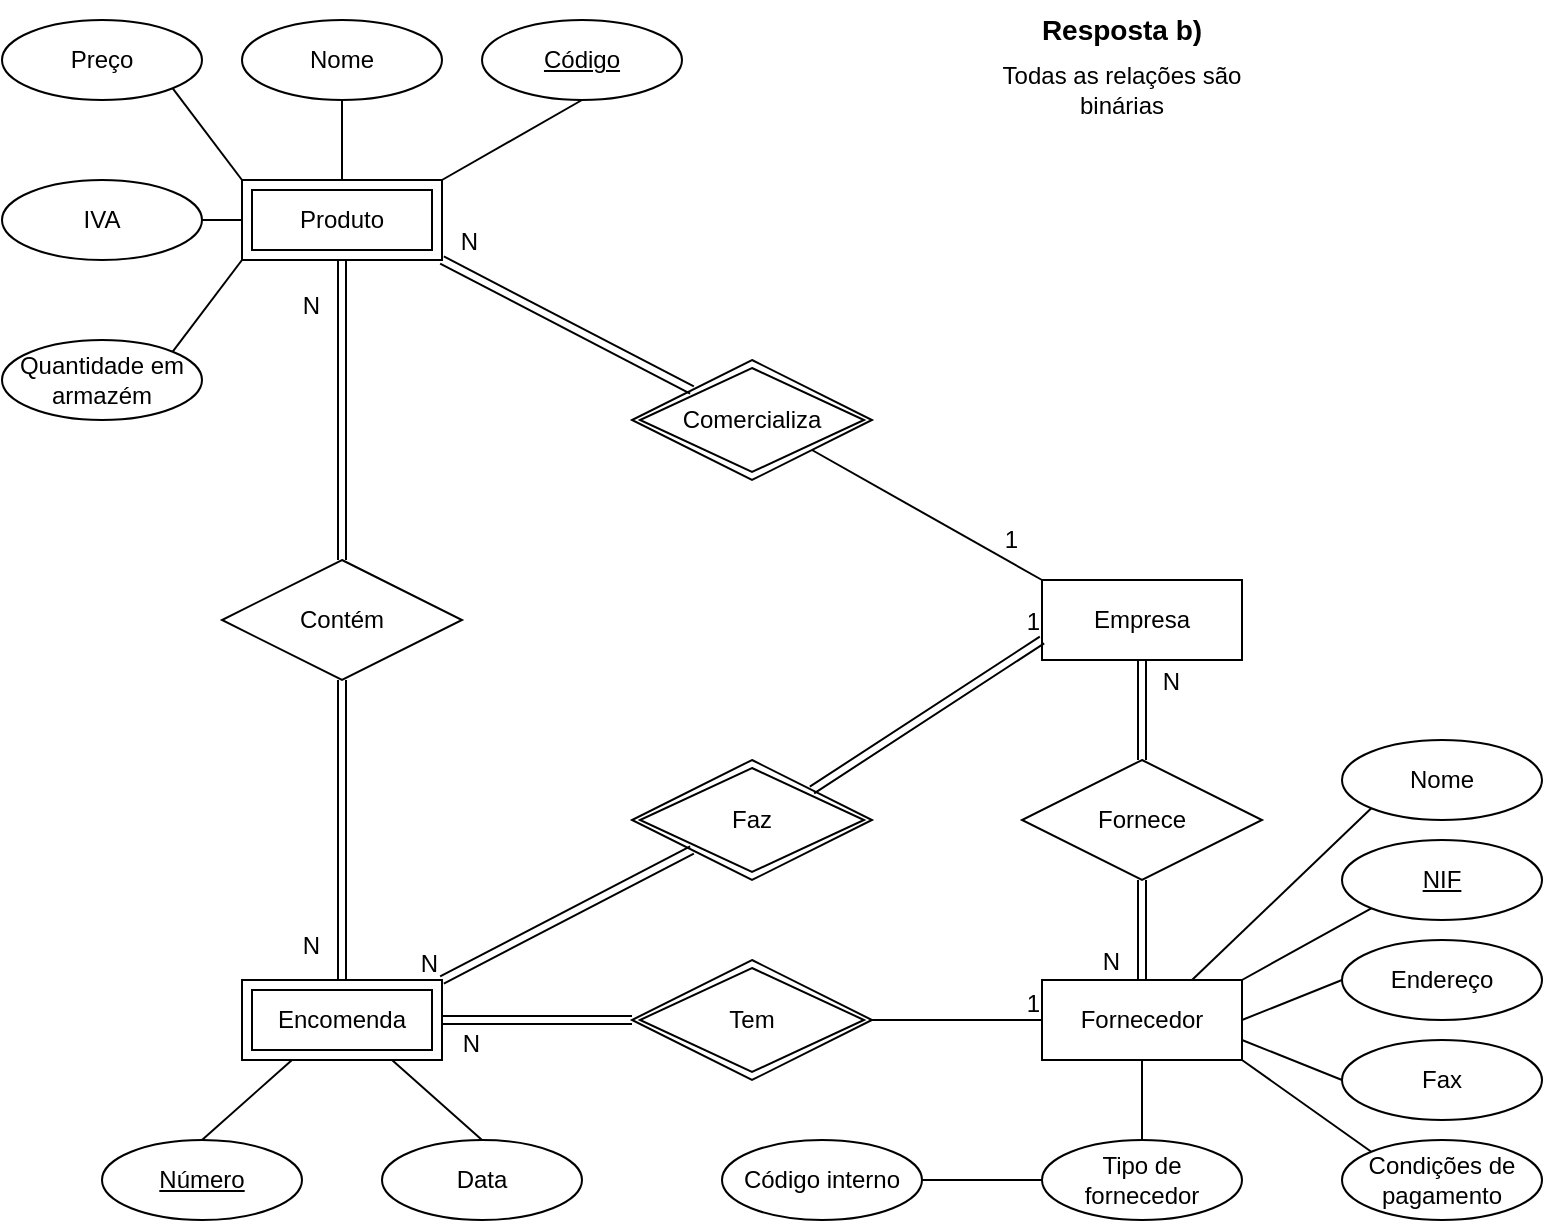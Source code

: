 <mxfile version="21.0.2" type="device"><diagram id="R2lEEEUBdFMjLlhIrx00" name="Page-1"><mxGraphModel dx="1518" dy="636" grid="0" gridSize="10" guides="1" tooltips="1" connect="1" arrows="1" fold="1" page="1" pageScale="1" pageWidth="850" pageHeight="1100" math="0" shadow="0" extFonts="Permanent Marker^https://fonts.googleapis.com/css?family=Permanent+Marker"><root><mxCell id="0"/><mxCell id="1" parent="0"/><mxCell id="nQqUq1FSUP-DKCgPK9Gd-1" value="Empresa" style="whiteSpace=wrap;html=1;align=center;" parent="1" vertex="1"><mxGeometry x="570" y="500" width="100" height="40" as="geometry"/></mxCell><mxCell id="nQqUq1FSUP-DKCgPK9Gd-2" value="Produto" style="shape=ext;margin=3;double=1;whiteSpace=wrap;html=1;align=center;" parent="1" vertex="1"><mxGeometry x="170" y="300" width="100" height="40" as="geometry"/></mxCell><mxCell id="nQqUq1FSUP-DKCgPK9Gd-4" value="Encomenda" style="shape=ext;margin=3;double=1;whiteSpace=wrap;html=1;align=center;" parent="1" vertex="1"><mxGeometry x="170" y="700" width="100" height="40" as="geometry"/></mxCell><mxCell id="nQqUq1FSUP-DKCgPK9Gd-6" value="Fornecedor" style="whiteSpace=wrap;html=1;align=center;" parent="1" vertex="1"><mxGeometry x="570" y="700" width="100" height="40" as="geometry"/></mxCell><mxCell id="nQqUq1FSUP-DKCgPK9Gd-7" value="Comercializa" style="shape=rhombus;double=1;perimeter=rhombusPerimeter;whiteSpace=wrap;html=1;align=center;" parent="1" vertex="1"><mxGeometry x="365" y="390" width="120" height="60" as="geometry"/></mxCell><mxCell id="nQqUq1FSUP-DKCgPK9Gd-14" value="" style="shape=link;html=1;rounded=0;entryX=1;entryY=1;entryDx=0;entryDy=0;exitX=0;exitY=0;exitDx=0;exitDy=0;" parent="1" source="nQqUq1FSUP-DKCgPK9Gd-7" target="nQqUq1FSUP-DKCgPK9Gd-2" edge="1"><mxGeometry relative="1" as="geometry"><mxPoint x="230" y="390" as="sourcePoint"/><mxPoint x="390" y="390" as="targetPoint"/></mxGeometry></mxCell><mxCell id="nQqUq1FSUP-DKCgPK9Gd-15" value="N" style="resizable=0;html=1;whiteSpace=wrap;align=right;verticalAlign=bottom;" parent="nQqUq1FSUP-DKCgPK9Gd-14" connectable="0" vertex="1"><mxGeometry x="1" relative="1" as="geometry"><mxPoint x="20" as="offset"/></mxGeometry></mxCell><mxCell id="nQqUq1FSUP-DKCgPK9Gd-16" value="Contém" style="shape=rhombus;perimeter=rhombusPerimeter;whiteSpace=wrap;html=1;align=center;" parent="1" vertex="1"><mxGeometry x="160" y="490" width="120" height="60" as="geometry"/></mxCell><mxCell id="nQqUq1FSUP-DKCgPK9Gd-17" value="" style="shape=link;html=1;rounded=0;exitX=0.5;exitY=1;exitDx=0;exitDy=0;entryX=0.5;entryY=0;entryDx=0;entryDy=0;" parent="1" source="nQqUq1FSUP-DKCgPK9Gd-16" target="nQqUq1FSUP-DKCgPK9Gd-4" edge="1"><mxGeometry relative="1" as="geometry"><mxPoint x="70" y="670" as="sourcePoint"/><mxPoint x="230" y="670" as="targetPoint"/></mxGeometry></mxCell><mxCell id="nQqUq1FSUP-DKCgPK9Gd-18" value="N" style="resizable=0;html=1;whiteSpace=wrap;align=right;verticalAlign=bottom;" parent="nQqUq1FSUP-DKCgPK9Gd-17" connectable="0" vertex="1"><mxGeometry x="1" relative="1" as="geometry"><mxPoint x="-10" y="-9" as="offset"/></mxGeometry></mxCell><mxCell id="nQqUq1FSUP-DKCgPK9Gd-20" value="" style="shape=link;html=1;rounded=0;entryX=0.5;entryY=1;entryDx=0;entryDy=0;exitX=0.5;exitY=0;exitDx=0;exitDy=0;" parent="1" source="nQqUq1FSUP-DKCgPK9Gd-16" target="nQqUq1FSUP-DKCgPK9Gd-2" edge="1"><mxGeometry relative="1" as="geometry"><mxPoint x="30" y="420" as="sourcePoint"/><mxPoint x="190" y="420" as="targetPoint"/></mxGeometry></mxCell><mxCell id="nQqUq1FSUP-DKCgPK9Gd-21" value="N" style="resizable=0;html=1;whiteSpace=wrap;align=right;verticalAlign=bottom;" parent="nQqUq1FSUP-DKCgPK9Gd-20" connectable="0" vertex="1"><mxGeometry x="1" relative="1" as="geometry"><mxPoint x="-10" y="31" as="offset"/></mxGeometry></mxCell><mxCell id="nQqUq1FSUP-DKCgPK9Gd-25" value="" style="endArrow=none;html=1;rounded=0;exitX=1;exitY=1;exitDx=0;exitDy=0;entryX=0;entryY=0;entryDx=0;entryDy=0;" parent="1" source="nQqUq1FSUP-DKCgPK9Gd-7" target="nQqUq1FSUP-DKCgPK9Gd-1" edge="1"><mxGeometry relative="1" as="geometry"><mxPoint x="480" y="480" as="sourcePoint"/><mxPoint x="640" y="480" as="targetPoint"/></mxGeometry></mxCell><mxCell id="nQqUq1FSUP-DKCgPK9Gd-26" value="1" style="resizable=0;html=1;whiteSpace=wrap;align=right;verticalAlign=bottom;" parent="nQqUq1FSUP-DKCgPK9Gd-25" connectable="0" vertex="1"><mxGeometry x="1" relative="1" as="geometry"><mxPoint x="-10" y="-11" as="offset"/></mxGeometry></mxCell><mxCell id="nQqUq1FSUP-DKCgPK9Gd-27" value="Todas as relações são binárias" style="text;html=1;strokeColor=none;fillColor=none;align=center;verticalAlign=middle;whiteSpace=wrap;rounded=0;" parent="1" vertex="1"><mxGeometry x="540" y="240" width="140" height="30" as="geometry"/></mxCell><mxCell id="nQqUq1FSUP-DKCgPK9Gd-28" value="&lt;font style=&quot;font-size: 14px;&quot;&gt;&lt;b&gt;Resposta b)&lt;/b&gt;&lt;/font&gt;" style="text;html=1;strokeColor=none;fillColor=none;align=center;verticalAlign=middle;whiteSpace=wrap;rounded=0;" parent="1" vertex="1"><mxGeometry x="565" y="210" width="90" height="30" as="geometry"/></mxCell><mxCell id="nQqUq1FSUP-DKCgPK9Gd-29" value="Tem" style="shape=rhombus;double=1;perimeter=rhombusPerimeter;whiteSpace=wrap;html=1;align=center;" parent="1" vertex="1"><mxGeometry x="365" y="690" width="120" height="60" as="geometry"/></mxCell><mxCell id="nQqUq1FSUP-DKCgPK9Gd-30" value="Faz" style="shape=rhombus;double=1;perimeter=rhombusPerimeter;whiteSpace=wrap;html=1;align=center;" parent="1" vertex="1"><mxGeometry x="365" y="590" width="120" height="60" as="geometry"/></mxCell><mxCell id="nQqUq1FSUP-DKCgPK9Gd-33" value="" style="shape=link;html=1;rounded=0;entryX=1;entryY=0;entryDx=0;entryDy=0;exitX=0;exitY=1;exitDx=0;exitDy=0;" parent="1" source="nQqUq1FSUP-DKCgPK9Gd-30" target="nQqUq1FSUP-DKCgPK9Gd-4" edge="1"><mxGeometry relative="1" as="geometry"><mxPoint x="290" y="540" as="sourcePoint"/><mxPoint x="450" y="540" as="targetPoint"/></mxGeometry></mxCell><mxCell id="nQqUq1FSUP-DKCgPK9Gd-34" value="N" style="resizable=0;html=1;whiteSpace=wrap;align=right;verticalAlign=bottom;" parent="nQqUq1FSUP-DKCgPK9Gd-33" connectable="0" vertex="1"><mxGeometry x="1" relative="1" as="geometry"><mxPoint as="offset"/></mxGeometry></mxCell><mxCell id="nQqUq1FSUP-DKCgPK9Gd-35" value="" style="shape=link;html=1;rounded=0;entryX=0;entryY=0.75;entryDx=0;entryDy=0;exitX=1;exitY=0;exitDx=0;exitDy=0;" parent="1" source="nQqUq1FSUP-DKCgPK9Gd-30" target="nQqUq1FSUP-DKCgPK9Gd-1" edge="1"><mxGeometry relative="1" as="geometry"><mxPoint x="530" y="530" as="sourcePoint"/><mxPoint x="690" y="530" as="targetPoint"/></mxGeometry></mxCell><mxCell id="nQqUq1FSUP-DKCgPK9Gd-36" value="1" style="resizable=0;html=1;whiteSpace=wrap;align=right;verticalAlign=bottom;" parent="nQqUq1FSUP-DKCgPK9Gd-35" connectable="0" vertex="1"><mxGeometry x="1" relative="1" as="geometry"/></mxCell><mxCell id="nQqUq1FSUP-DKCgPK9Gd-37" value="" style="shape=link;html=1;rounded=0;entryX=1;entryY=0.5;entryDx=0;entryDy=0;exitX=0;exitY=0.5;exitDx=0;exitDy=0;" parent="1" source="nQqUq1FSUP-DKCgPK9Gd-29" target="nQqUq1FSUP-DKCgPK9Gd-4" edge="1"><mxGeometry relative="1" as="geometry"><mxPoint x="530" y="530" as="sourcePoint"/><mxPoint x="690" y="530" as="targetPoint"/></mxGeometry></mxCell><mxCell id="nQqUq1FSUP-DKCgPK9Gd-38" value="N" style="resizable=0;html=1;whiteSpace=wrap;align=right;verticalAlign=bottom;" parent="nQqUq1FSUP-DKCgPK9Gd-37" connectable="0" vertex="1"><mxGeometry x="1" relative="1" as="geometry"><mxPoint x="20" y="20" as="offset"/></mxGeometry></mxCell><mxCell id="nQqUq1FSUP-DKCgPK9Gd-39" value="" style="endArrow=none;html=1;rounded=0;entryX=0;entryY=0.5;entryDx=0;entryDy=0;exitX=1;exitY=0.5;exitDx=0;exitDy=0;" parent="1" source="nQqUq1FSUP-DKCgPK9Gd-29" target="nQqUq1FSUP-DKCgPK9Gd-6" edge="1"><mxGeometry relative="1" as="geometry"><mxPoint x="530" y="530" as="sourcePoint"/><mxPoint x="690" y="530" as="targetPoint"/></mxGeometry></mxCell><mxCell id="nQqUq1FSUP-DKCgPK9Gd-40" value="1" style="resizable=0;html=1;whiteSpace=wrap;align=right;verticalAlign=bottom;" parent="nQqUq1FSUP-DKCgPK9Gd-39" connectable="0" vertex="1"><mxGeometry x="1" relative="1" as="geometry"/></mxCell><mxCell id="nQqUq1FSUP-DKCgPK9Gd-41" value="Fornece" style="shape=rhombus;perimeter=rhombusPerimeter;whiteSpace=wrap;html=1;align=center;" parent="1" vertex="1"><mxGeometry x="560" y="590" width="120" height="60" as="geometry"/></mxCell><mxCell id="nQqUq1FSUP-DKCgPK9Gd-42" value="" style="shape=link;html=1;rounded=0;entryX=0.5;entryY=1;entryDx=0;entryDy=0;exitX=0.5;exitY=0;exitDx=0;exitDy=0;" parent="1" source="nQqUq1FSUP-DKCgPK9Gd-41" target="nQqUq1FSUP-DKCgPK9Gd-1" edge="1"><mxGeometry relative="1" as="geometry"><mxPoint x="530" y="650" as="sourcePoint"/><mxPoint x="690" y="650" as="targetPoint"/></mxGeometry></mxCell><mxCell id="nQqUq1FSUP-DKCgPK9Gd-43" value="N" style="resizable=0;html=1;whiteSpace=wrap;align=right;verticalAlign=bottom;" parent="nQqUq1FSUP-DKCgPK9Gd-42" connectable="0" vertex="1"><mxGeometry x="1" relative="1" as="geometry"><mxPoint x="20" y="19" as="offset"/></mxGeometry></mxCell><mxCell id="nQqUq1FSUP-DKCgPK9Gd-44" value="" style="shape=link;html=1;rounded=0;entryX=0.5;entryY=0;entryDx=0;entryDy=0;exitX=0.5;exitY=1;exitDx=0;exitDy=0;" parent="1" source="nQqUq1FSUP-DKCgPK9Gd-41" target="nQqUq1FSUP-DKCgPK9Gd-6" edge="1"><mxGeometry relative="1" as="geometry"><mxPoint x="530" y="650" as="sourcePoint"/><mxPoint x="690" y="650" as="targetPoint"/></mxGeometry></mxCell><mxCell id="nQqUq1FSUP-DKCgPK9Gd-45" value="N" style="resizable=0;html=1;whiteSpace=wrap;align=right;verticalAlign=bottom;" parent="nQqUq1FSUP-DKCgPK9Gd-44" connectable="0" vertex="1"><mxGeometry x="1" relative="1" as="geometry"><mxPoint x="-10" y="-1" as="offset"/></mxGeometry></mxCell><mxCell id="nQqUq1FSUP-DKCgPK9Gd-51" value="Nome" style="ellipse;whiteSpace=wrap;html=1;align=center;" parent="1" vertex="1"><mxGeometry x="170" y="220" width="100" height="40" as="geometry"/></mxCell><mxCell id="nQqUq1FSUP-DKCgPK9Gd-52" value="&lt;u&gt;Código&lt;/u&gt;" style="ellipse;whiteSpace=wrap;html=1;align=center;" parent="1" vertex="1"><mxGeometry x="290" y="220" width="100" height="40" as="geometry"/></mxCell><mxCell id="nQqUq1FSUP-DKCgPK9Gd-53" value="Preço" style="ellipse;whiteSpace=wrap;html=1;align=center;" parent="1" vertex="1"><mxGeometry x="50" y="220" width="100" height="40" as="geometry"/></mxCell><mxCell id="nQqUq1FSUP-DKCgPK9Gd-54" value="IVA" style="ellipse;whiteSpace=wrap;html=1;align=center;" parent="1" vertex="1"><mxGeometry x="50" y="300" width="100" height="40" as="geometry"/></mxCell><mxCell id="nQqUq1FSUP-DKCgPK9Gd-55" value="Quantidade em armazém" style="ellipse;whiteSpace=wrap;html=1;align=center;" parent="1" vertex="1"><mxGeometry x="50" y="380" width="100" height="40" as="geometry"/></mxCell><mxCell id="nQqUq1FSUP-DKCgPK9Gd-56" value="" style="endArrow=none;html=1;rounded=0;exitX=0.5;exitY=1;exitDx=0;exitDy=0;entryX=1;entryY=0;entryDx=0;entryDy=0;" parent="1" source="nQqUq1FSUP-DKCgPK9Gd-52" target="nQqUq1FSUP-DKCgPK9Gd-2" edge="1"><mxGeometry relative="1" as="geometry"><mxPoint x="350" y="290" as="sourcePoint"/><mxPoint x="510" y="290" as="targetPoint"/></mxGeometry></mxCell><mxCell id="nQqUq1FSUP-DKCgPK9Gd-57" value="" style="endArrow=none;html=1;rounded=0;exitX=0.5;exitY=1;exitDx=0;exitDy=0;entryX=0.5;entryY=0;entryDx=0;entryDy=0;" parent="1" source="nQqUq1FSUP-DKCgPK9Gd-51" target="nQqUq1FSUP-DKCgPK9Gd-2" edge="1"><mxGeometry relative="1" as="geometry"><mxPoint x="470" y="380" as="sourcePoint"/><mxPoint x="630" y="380" as="targetPoint"/></mxGeometry></mxCell><mxCell id="nQqUq1FSUP-DKCgPK9Gd-58" value="" style="endArrow=none;html=1;rounded=0;exitX=0;exitY=0;exitDx=0;exitDy=0;entryX=1;entryY=1;entryDx=0;entryDy=0;" parent="1" source="nQqUq1FSUP-DKCgPK9Gd-2" target="nQqUq1FSUP-DKCgPK9Gd-53" edge="1"><mxGeometry relative="1" as="geometry"><mxPoint x="470" y="380" as="sourcePoint"/><mxPoint x="630" y="380" as="targetPoint"/></mxGeometry></mxCell><mxCell id="nQqUq1FSUP-DKCgPK9Gd-59" value="" style="endArrow=none;html=1;rounded=0;exitX=1;exitY=0.5;exitDx=0;exitDy=0;entryX=0;entryY=0.5;entryDx=0;entryDy=0;" parent="1" source="nQqUq1FSUP-DKCgPK9Gd-54" target="nQqUq1FSUP-DKCgPK9Gd-2" edge="1"><mxGeometry relative="1" as="geometry"><mxPoint x="470" y="380" as="sourcePoint"/><mxPoint x="630" y="380" as="targetPoint"/></mxGeometry></mxCell><mxCell id="nQqUq1FSUP-DKCgPK9Gd-60" value="" style="endArrow=none;html=1;rounded=0;exitX=1;exitY=0;exitDx=0;exitDy=0;entryX=0;entryY=1;entryDx=0;entryDy=0;" parent="1" source="nQqUq1FSUP-DKCgPK9Gd-55" target="nQqUq1FSUP-DKCgPK9Gd-2" edge="1"><mxGeometry relative="1" as="geometry"><mxPoint x="470" y="380" as="sourcePoint"/><mxPoint x="630" y="380" as="targetPoint"/></mxGeometry></mxCell><mxCell id="nQqUq1FSUP-DKCgPK9Gd-61" value="&lt;u&gt;Número&lt;/u&gt;" style="ellipse;whiteSpace=wrap;html=1;align=center;" parent="1" vertex="1"><mxGeometry x="100" y="780" width="100" height="40" as="geometry"/></mxCell><mxCell id="nQqUq1FSUP-DKCgPK9Gd-62" value="Data" style="ellipse;whiteSpace=wrap;html=1;align=center;" parent="1" vertex="1"><mxGeometry x="240" y="780" width="100" height="40" as="geometry"/></mxCell><mxCell id="nQqUq1FSUP-DKCgPK9Gd-63" value="" style="endArrow=none;html=1;rounded=0;exitX=0.5;exitY=0;exitDx=0;exitDy=0;entryX=0.75;entryY=1;entryDx=0;entryDy=0;" parent="1" source="nQqUq1FSUP-DKCgPK9Gd-62" target="nQqUq1FSUP-DKCgPK9Gd-4" edge="1"><mxGeometry relative="1" as="geometry"><mxPoint x="470" y="680" as="sourcePoint"/><mxPoint x="630" y="680" as="targetPoint"/></mxGeometry></mxCell><mxCell id="nQqUq1FSUP-DKCgPK9Gd-64" value="" style="endArrow=none;html=1;rounded=0;exitX=0.5;exitY=0;exitDx=0;exitDy=0;entryX=0.25;entryY=1;entryDx=0;entryDy=0;" parent="1" source="nQqUq1FSUP-DKCgPK9Gd-61" target="nQqUq1FSUP-DKCgPK9Gd-4" edge="1"><mxGeometry relative="1" as="geometry"><mxPoint x="470" y="680" as="sourcePoint"/><mxPoint x="630" y="680" as="targetPoint"/></mxGeometry></mxCell><mxCell id="8qlE7SI63EyR0L78INuj-1" value="Fax" style="ellipse;whiteSpace=wrap;html=1;align=center;" vertex="1" parent="1"><mxGeometry x="720" y="730" width="100" height="40" as="geometry"/></mxCell><mxCell id="8qlE7SI63EyR0L78INuj-2" value="&lt;u&gt;NIF&lt;/u&gt;" style="ellipse;whiteSpace=wrap;html=1;align=center;" vertex="1" parent="1"><mxGeometry x="720" y="630" width="100" height="40" as="geometry"/></mxCell><mxCell id="8qlE7SI63EyR0L78INuj-3" value="Nome" style="ellipse;whiteSpace=wrap;html=1;align=center;" vertex="1" parent="1"><mxGeometry x="720" y="580" width="100" height="40" as="geometry"/></mxCell><mxCell id="8qlE7SI63EyR0L78INuj-4" value="" style="endArrow=none;html=1;rounded=0;entryX=0;entryY=1;entryDx=0;entryDy=0;exitX=0.75;exitY=0;exitDx=0;exitDy=0;" edge="1" parent="1" source="nQqUq1FSUP-DKCgPK9Gd-6" target="8qlE7SI63EyR0L78INuj-3"><mxGeometry relative="1" as="geometry"><mxPoint x="400" y="530" as="sourcePoint"/><mxPoint x="560" y="530" as="targetPoint"/></mxGeometry></mxCell><mxCell id="8qlE7SI63EyR0L78INuj-5" value="Endereço" style="ellipse;whiteSpace=wrap;html=1;align=center;" vertex="1" parent="1"><mxGeometry x="720" y="680" width="100" height="40" as="geometry"/></mxCell><mxCell id="8qlE7SI63EyR0L78INuj-6" value="Tipo de fornecedor" style="ellipse;whiteSpace=wrap;html=1;align=center;" vertex="1" parent="1"><mxGeometry x="570" y="780" width="100" height="40" as="geometry"/></mxCell><mxCell id="8qlE7SI63EyR0L78INuj-7" value="Condições de pagamento" style="ellipse;whiteSpace=wrap;html=1;align=center;" vertex="1" parent="1"><mxGeometry x="720" y="780" width="100" height="40" as="geometry"/></mxCell><mxCell id="8qlE7SI63EyR0L78INuj-9" value="" style="endArrow=none;html=1;rounded=0;exitX=1;exitY=0;exitDx=0;exitDy=0;entryX=0;entryY=1;entryDx=0;entryDy=0;" edge="1" parent="1" source="nQqUq1FSUP-DKCgPK9Gd-6" target="8qlE7SI63EyR0L78INuj-2"><mxGeometry relative="1" as="geometry"><mxPoint x="400" y="770" as="sourcePoint"/><mxPoint x="730" y="640" as="targetPoint"/></mxGeometry></mxCell><mxCell id="8qlE7SI63EyR0L78INuj-10" value="" style="endArrow=none;html=1;rounded=0;entryX=0;entryY=0.5;entryDx=0;entryDy=0;exitX=1;exitY=0.5;exitDx=0;exitDy=0;" edge="1" parent="1" source="nQqUq1FSUP-DKCgPK9Gd-6" target="8qlE7SI63EyR0L78INuj-5"><mxGeometry relative="1" as="geometry"><mxPoint x="400" y="770" as="sourcePoint"/><mxPoint x="560" y="770" as="targetPoint"/></mxGeometry></mxCell><mxCell id="8qlE7SI63EyR0L78INuj-11" value="" style="endArrow=none;html=1;rounded=0;entryX=0;entryY=0.5;entryDx=0;entryDy=0;exitX=1;exitY=0.75;exitDx=0;exitDy=0;" edge="1" parent="1" source="nQqUq1FSUP-DKCgPK9Gd-6" target="8qlE7SI63EyR0L78INuj-1"><mxGeometry relative="1" as="geometry"><mxPoint x="400" y="770" as="sourcePoint"/><mxPoint x="560" y="770" as="targetPoint"/></mxGeometry></mxCell><mxCell id="8qlE7SI63EyR0L78INuj-12" value="" style="endArrow=none;html=1;rounded=0;entryX=0;entryY=0;entryDx=0;entryDy=0;exitX=1;exitY=1;exitDx=0;exitDy=0;" edge="1" parent="1" source="nQqUq1FSUP-DKCgPK9Gd-6" target="8qlE7SI63EyR0L78INuj-7"><mxGeometry relative="1" as="geometry"><mxPoint x="400" y="770" as="sourcePoint"/><mxPoint x="560" y="770" as="targetPoint"/></mxGeometry></mxCell><mxCell id="8qlE7SI63EyR0L78INuj-13" value="Código interno" style="ellipse;whiteSpace=wrap;html=1;align=center;" vertex="1" parent="1"><mxGeometry x="410" y="780" width="100" height="40" as="geometry"/></mxCell><mxCell id="8qlE7SI63EyR0L78INuj-15" value="" style="endArrow=none;html=1;rounded=0;entryX=0.5;entryY=1;entryDx=0;entryDy=0;exitX=0.5;exitY=0;exitDx=0;exitDy=0;" edge="1" parent="1" source="8qlE7SI63EyR0L78INuj-6" target="nQqUq1FSUP-DKCgPK9Gd-6"><mxGeometry relative="1" as="geometry"><mxPoint x="400" y="780" as="sourcePoint"/><mxPoint x="560" y="780" as="targetPoint"/></mxGeometry></mxCell><mxCell id="8qlE7SI63EyR0L78INuj-16" value="" style="endArrow=none;html=1;rounded=0;entryX=0;entryY=0.5;entryDx=0;entryDy=0;exitX=1;exitY=0.5;exitDx=0;exitDy=0;" edge="1" parent="1" source="8qlE7SI63EyR0L78INuj-13" target="8qlE7SI63EyR0L78INuj-6"><mxGeometry relative="1" as="geometry"><mxPoint x="400" y="780" as="sourcePoint"/><mxPoint x="560" y="780" as="targetPoint"/></mxGeometry></mxCell></root></mxGraphModel></diagram></mxfile>